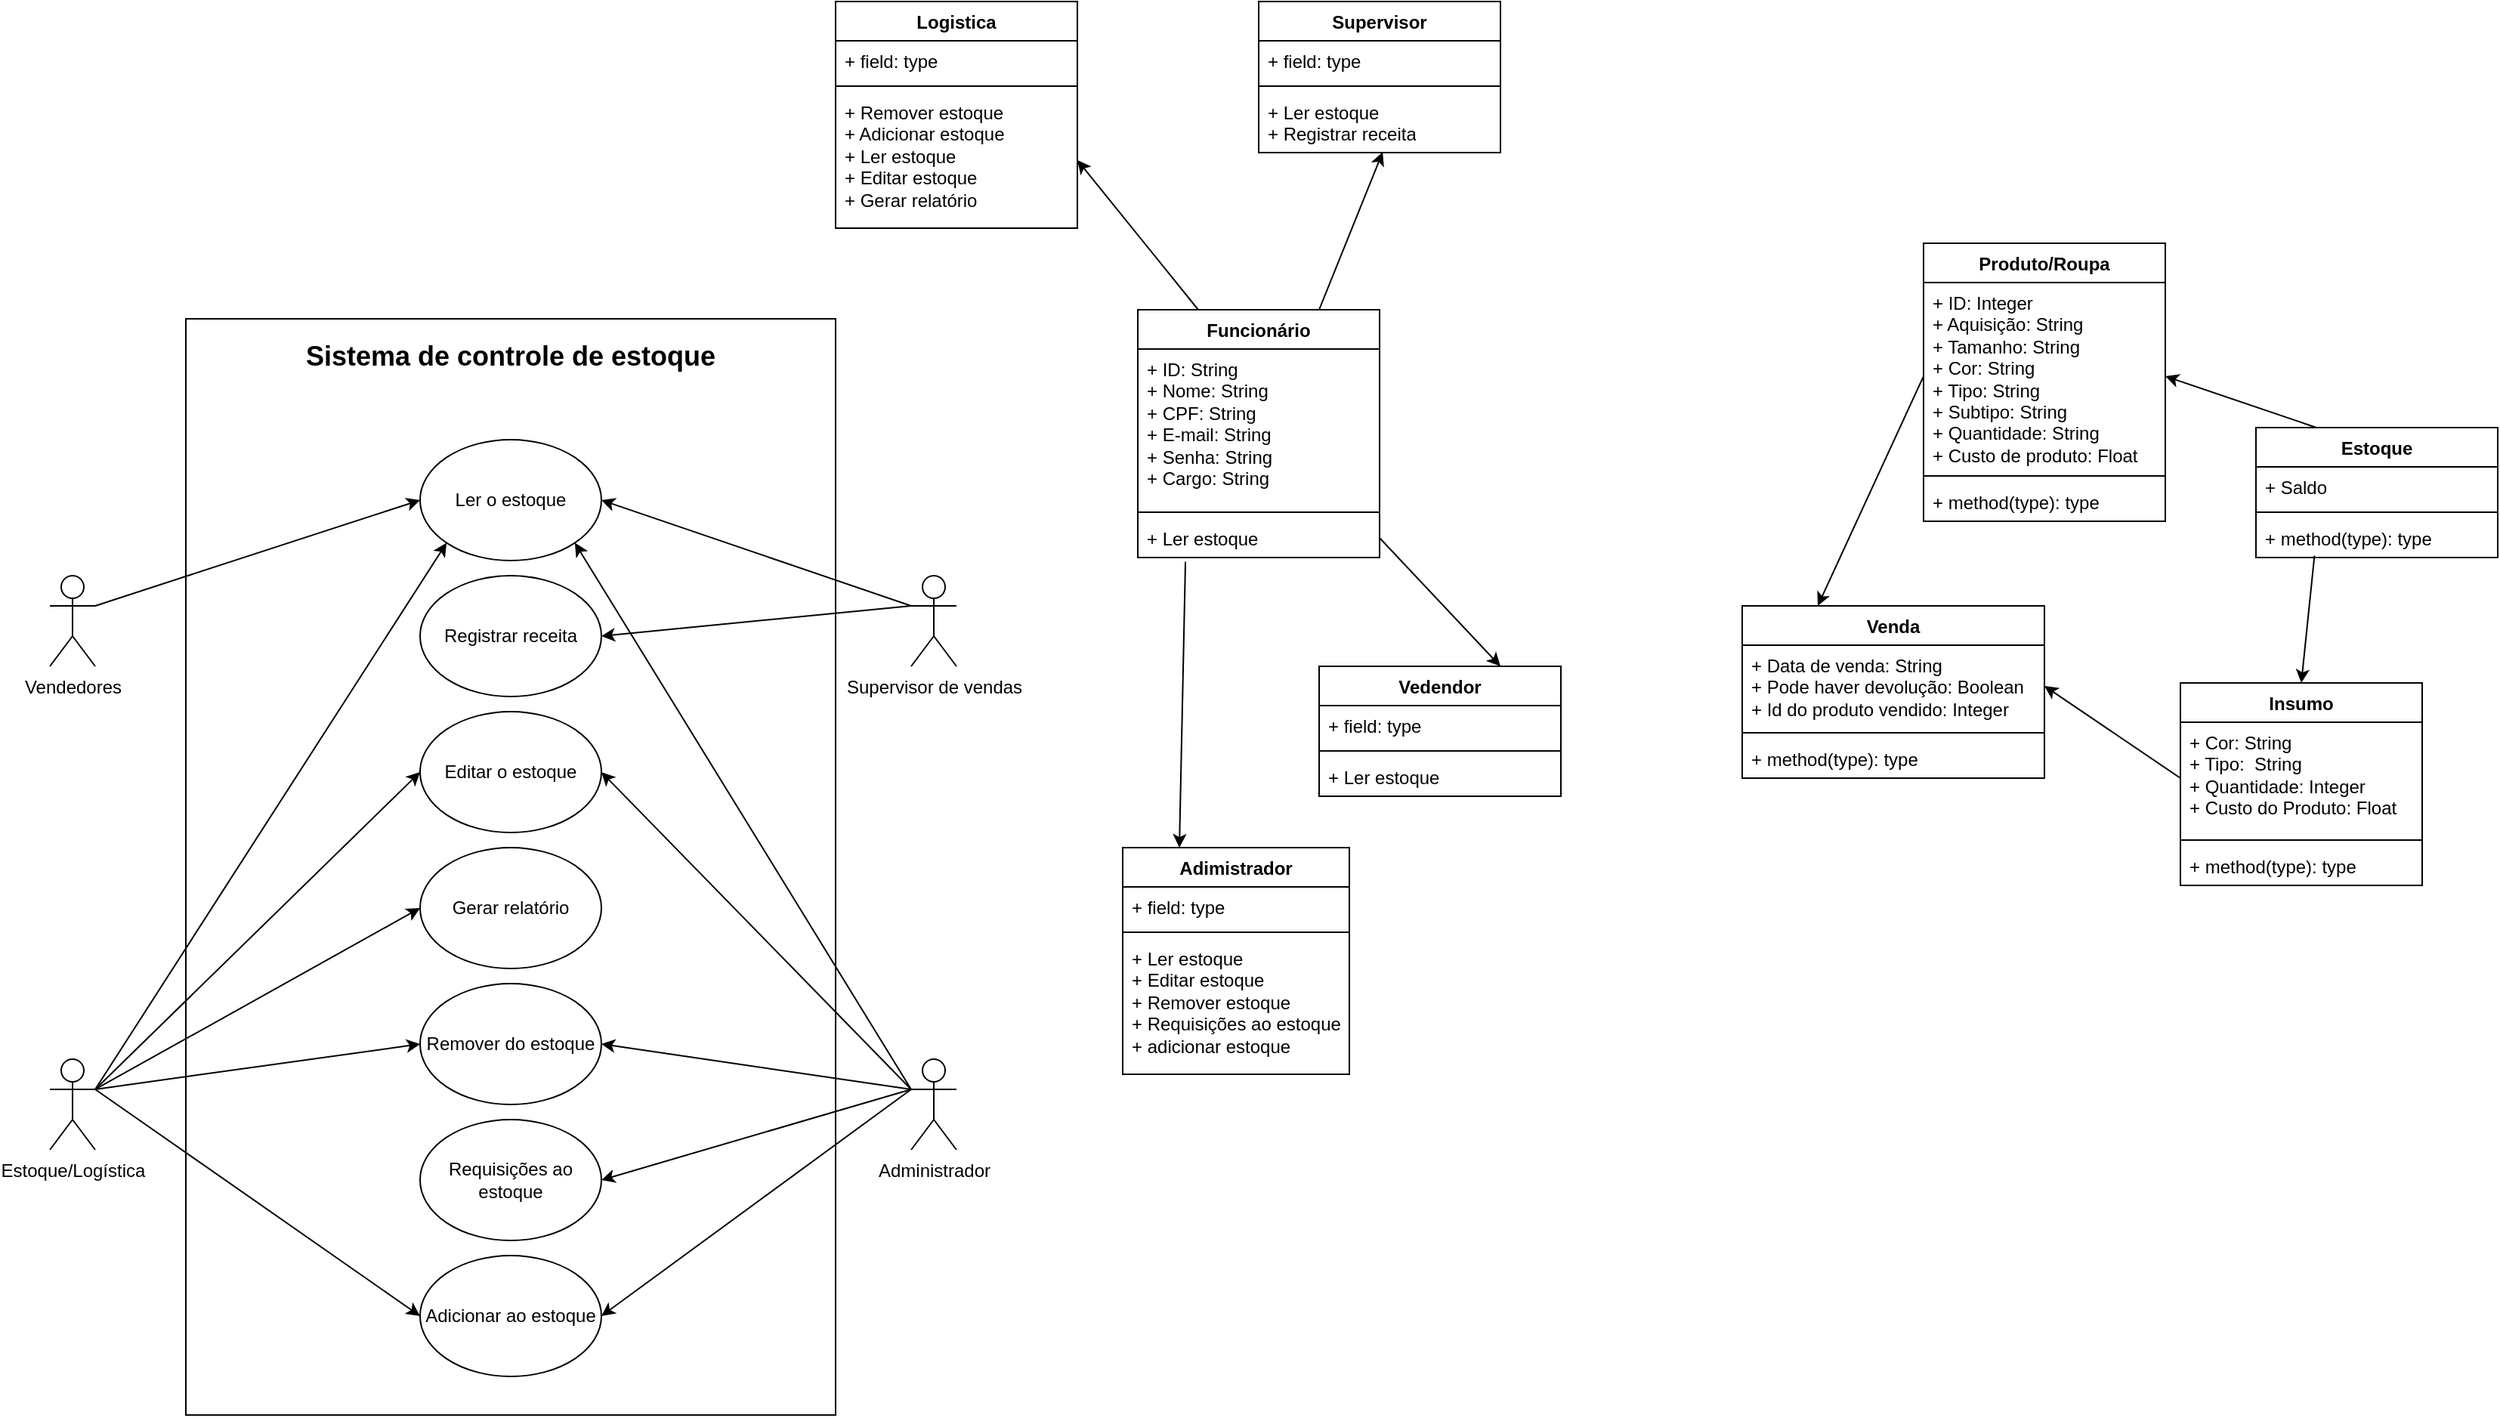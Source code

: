 <mxfile version="26.2.9">
  <diagram name="Página-1" id="xKmFslDyzq5Ru9HMgcNt">
    <mxGraphModel dx="2590" dy="2625" grid="1" gridSize="10" guides="1" tooltips="1" connect="1" arrows="1" fold="1" page="1" pageScale="1" pageWidth="1600" pageHeight="1200" math="0" shadow="0">
      <root>
        <mxCell id="0" />
        <mxCell id="1" parent="0" />
        <mxCell id="pr-d0naH3m2BM9bTAOtf-1" value="" style="rounded=0;whiteSpace=wrap;html=1;rotation=90;" vertex="1" parent="1">
          <mxGeometry x="62.24" y="197.77" width="725.53" height="430" as="geometry" />
        </mxCell>
        <mxCell id="pr-d0naH3m2BM9bTAOtf-2" style="edgeStyle=none;rounded=0;orthogonalLoop=1;jettySize=auto;html=1;exitX=1;exitY=0.333;exitDx=0;exitDy=0;exitPerimeter=0;entryX=0;entryY=0.5;entryDx=0;entryDy=0;" edge="1" parent="1" source="pr-d0naH3m2BM9bTAOtf-3" target="pr-d0naH3m2BM9bTAOtf-4">
          <mxGeometry relative="1" as="geometry" />
        </mxCell>
        <mxCell id="pr-d0naH3m2BM9bTAOtf-3" value="Vendedores" style="shape=umlActor;verticalLabelPosition=bottom;verticalAlign=top;html=1;outlineConnect=0;" vertex="1" parent="1">
          <mxGeometry x="120" y="220" width="30" height="60" as="geometry" />
        </mxCell>
        <mxCell id="pr-d0naH3m2BM9bTAOtf-4" value="Ler o estoque" style="ellipse;whiteSpace=wrap;html=1;" vertex="1" parent="1">
          <mxGeometry x="365" y="130" width="120" height="80" as="geometry" />
        </mxCell>
        <mxCell id="pr-d0naH3m2BM9bTAOtf-5" style="edgeStyle=none;rounded=0;orthogonalLoop=1;jettySize=auto;html=1;exitX=0;exitY=0.333;exitDx=0;exitDy=0;exitPerimeter=0;entryX=1;entryY=0.5;entryDx=0;entryDy=0;" edge="1" parent="1" source="pr-d0naH3m2BM9bTAOtf-7" target="pr-d0naH3m2BM9bTAOtf-4">
          <mxGeometry relative="1" as="geometry" />
        </mxCell>
        <mxCell id="pr-d0naH3m2BM9bTAOtf-6" style="edgeStyle=none;rounded=0;orthogonalLoop=1;jettySize=auto;html=1;exitX=0;exitY=0.333;exitDx=0;exitDy=0;exitPerimeter=0;entryX=1;entryY=0.5;entryDx=0;entryDy=0;" edge="1" parent="1" source="pr-d0naH3m2BM9bTAOtf-7" target="pr-d0naH3m2BM9bTAOtf-9">
          <mxGeometry relative="1" as="geometry" />
        </mxCell>
        <mxCell id="pr-d0naH3m2BM9bTAOtf-7" value="Supervisor de vendas" style="shape=umlActor;verticalLabelPosition=bottom;verticalAlign=top;html=1;outlineConnect=0;" vertex="1" parent="1">
          <mxGeometry x="690" y="220" width="30" height="60" as="geometry" />
        </mxCell>
        <mxCell id="pr-d0naH3m2BM9bTAOtf-8" value="&lt;font style=&quot;font-size: 18px;&quot;&gt;&lt;b&gt;Sistema de controle de estoque&lt;/b&gt;&lt;/font&gt;" style="text;html=1;align=center;verticalAlign=middle;whiteSpace=wrap;rounded=0;" vertex="1" parent="1">
          <mxGeometry x="220" y="60" width="410" height="30" as="geometry" />
        </mxCell>
        <mxCell id="pr-d0naH3m2BM9bTAOtf-9" value="Registrar receita" style="ellipse;whiteSpace=wrap;html=1;" vertex="1" parent="1">
          <mxGeometry x="365" y="220" width="120" height="80" as="geometry" />
        </mxCell>
        <mxCell id="pr-d0naH3m2BM9bTAOtf-10" style="edgeStyle=none;rounded=0;orthogonalLoop=1;jettySize=auto;html=1;exitX=1;exitY=0.333;exitDx=0;exitDy=0;exitPerimeter=0;entryX=0;entryY=0.5;entryDx=0;entryDy=0;" edge="1" parent="1" source="pr-d0naH3m2BM9bTAOtf-15" target="pr-d0naH3m2BM9bTAOtf-16">
          <mxGeometry relative="1" as="geometry" />
        </mxCell>
        <mxCell id="pr-d0naH3m2BM9bTAOtf-11" style="edgeStyle=none;rounded=0;orthogonalLoop=1;jettySize=auto;html=1;exitX=1;exitY=0.333;exitDx=0;exitDy=0;exitPerimeter=0;entryX=0;entryY=1;entryDx=0;entryDy=0;" edge="1" parent="1" source="pr-d0naH3m2BM9bTAOtf-15" target="pr-d0naH3m2BM9bTAOtf-4">
          <mxGeometry relative="1" as="geometry" />
        </mxCell>
        <mxCell id="pr-d0naH3m2BM9bTAOtf-12" style="edgeStyle=none;rounded=0;orthogonalLoop=1;jettySize=auto;html=1;exitX=1;exitY=0.333;exitDx=0;exitDy=0;exitPerimeter=0;entryX=0;entryY=0.5;entryDx=0;entryDy=0;" edge="1" parent="1" source="pr-d0naH3m2BM9bTAOtf-15" target="pr-d0naH3m2BM9bTAOtf-23">
          <mxGeometry relative="1" as="geometry" />
        </mxCell>
        <mxCell id="pr-d0naH3m2BM9bTAOtf-13" style="edgeStyle=none;rounded=0;orthogonalLoop=1;jettySize=auto;html=1;exitX=1;exitY=0.333;exitDx=0;exitDy=0;exitPerimeter=0;entryX=0;entryY=0.5;entryDx=0;entryDy=0;" edge="1" parent="1" source="pr-d0naH3m2BM9bTAOtf-15" target="pr-d0naH3m2BM9bTAOtf-25">
          <mxGeometry relative="1" as="geometry" />
        </mxCell>
        <mxCell id="pr-d0naH3m2BM9bTAOtf-14" style="edgeStyle=none;rounded=0;orthogonalLoop=1;jettySize=auto;html=1;exitX=1;exitY=0.333;exitDx=0;exitDy=0;exitPerimeter=0;entryX=0;entryY=0.5;entryDx=0;entryDy=0;" edge="1" parent="1" source="pr-d0naH3m2BM9bTAOtf-15" target="pr-d0naH3m2BM9bTAOtf-26">
          <mxGeometry relative="1" as="geometry" />
        </mxCell>
        <mxCell id="pr-d0naH3m2BM9bTAOtf-15" value="Estoque/Logística" style="shape=umlActor;verticalLabelPosition=bottom;verticalAlign=top;html=1;outlineConnect=0;" vertex="1" parent="1">
          <mxGeometry x="120" y="540" width="30" height="60" as="geometry" />
        </mxCell>
        <mxCell id="pr-d0naH3m2BM9bTAOtf-16" value="Editar o estoque" style="ellipse;whiteSpace=wrap;html=1;" vertex="1" parent="1">
          <mxGeometry x="365" y="310" width="120" height="80" as="geometry" />
        </mxCell>
        <mxCell id="pr-d0naH3m2BM9bTAOtf-17" style="edgeStyle=none;rounded=0;orthogonalLoop=1;jettySize=auto;html=1;exitX=0;exitY=0.333;exitDx=0;exitDy=0;exitPerimeter=0;entryX=1;entryY=1;entryDx=0;entryDy=0;" edge="1" parent="1" source="pr-d0naH3m2BM9bTAOtf-22" target="pr-d0naH3m2BM9bTAOtf-4">
          <mxGeometry relative="1" as="geometry" />
        </mxCell>
        <mxCell id="pr-d0naH3m2BM9bTAOtf-18" style="edgeStyle=none;rounded=0;orthogonalLoop=1;jettySize=auto;html=1;exitX=0;exitY=0.333;exitDx=0;exitDy=0;exitPerimeter=0;entryX=1;entryY=0.5;entryDx=0;entryDy=0;" edge="1" parent="1" source="pr-d0naH3m2BM9bTAOtf-22" target="pr-d0naH3m2BM9bTAOtf-16">
          <mxGeometry relative="1" as="geometry" />
        </mxCell>
        <mxCell id="pr-d0naH3m2BM9bTAOtf-19" style="edgeStyle=none;rounded=0;orthogonalLoop=1;jettySize=auto;html=1;exitX=0;exitY=0.333;exitDx=0;exitDy=0;exitPerimeter=0;entryX=1;entryY=0.5;entryDx=0;entryDy=0;" edge="1" parent="1" source="pr-d0naH3m2BM9bTAOtf-22" target="pr-d0naH3m2BM9bTAOtf-24">
          <mxGeometry relative="1" as="geometry" />
        </mxCell>
        <mxCell id="pr-d0naH3m2BM9bTAOtf-20" style="edgeStyle=none;rounded=0;orthogonalLoop=1;jettySize=auto;html=1;exitX=0;exitY=0.333;exitDx=0;exitDy=0;exitPerimeter=0;entryX=1;entryY=0.5;entryDx=0;entryDy=0;" edge="1" parent="1" source="pr-d0naH3m2BM9bTAOtf-22" target="pr-d0naH3m2BM9bTAOtf-25">
          <mxGeometry relative="1" as="geometry" />
        </mxCell>
        <mxCell id="pr-d0naH3m2BM9bTAOtf-21" style="edgeStyle=none;rounded=0;orthogonalLoop=1;jettySize=auto;html=1;exitX=0;exitY=0.333;exitDx=0;exitDy=0;exitPerimeter=0;entryX=1;entryY=0.5;entryDx=0;entryDy=0;" edge="1" parent="1" source="pr-d0naH3m2BM9bTAOtf-22" target="pr-d0naH3m2BM9bTAOtf-26">
          <mxGeometry relative="1" as="geometry" />
        </mxCell>
        <mxCell id="pr-d0naH3m2BM9bTAOtf-22" value="Administrador" style="shape=umlActor;verticalLabelPosition=bottom;verticalAlign=top;html=1;outlineConnect=0;" vertex="1" parent="1">
          <mxGeometry x="690" y="540" width="30" height="60" as="geometry" />
        </mxCell>
        <mxCell id="pr-d0naH3m2BM9bTAOtf-23" value="Gerar relatório" style="ellipse;whiteSpace=wrap;html=1;" vertex="1" parent="1">
          <mxGeometry x="365" y="400" width="120" height="80" as="geometry" />
        </mxCell>
        <mxCell id="pr-d0naH3m2BM9bTAOtf-24" value="Requisições ao estoque" style="ellipse;whiteSpace=wrap;html=1;" vertex="1" parent="1">
          <mxGeometry x="365" y="580" width="120" height="80" as="geometry" />
        </mxCell>
        <mxCell id="pr-d0naH3m2BM9bTAOtf-25" value="Adicionar ao estoque" style="ellipse;whiteSpace=wrap;html=1;" vertex="1" parent="1">
          <mxGeometry x="365" y="670" width="120" height="80" as="geometry" />
        </mxCell>
        <mxCell id="pr-d0naH3m2BM9bTAOtf-26" value="Remover do estoque" style="ellipse;whiteSpace=wrap;html=1;" vertex="1" parent="1">
          <mxGeometry x="365" y="490" width="120" height="80" as="geometry" />
        </mxCell>
        <mxCell id="pr-d0naH3m2BM9bTAOtf-27" style="edgeStyle=none;rounded=0;orthogonalLoop=1;jettySize=auto;html=1;exitX=0.25;exitY=0;exitDx=0;exitDy=0;entryX=1;entryY=0.5;entryDx=0;entryDy=0;" edge="1" parent="1" source="pr-d0naH3m2BM9bTAOtf-28" target="pr-d0naH3m2BM9bTAOtf-44">
          <mxGeometry relative="1" as="geometry" />
        </mxCell>
        <mxCell id="pr-d0naH3m2BM9bTAOtf-28" value="Funcionário" style="swimlane;fontStyle=1;align=center;verticalAlign=top;childLayout=stackLayout;horizontal=1;startSize=26;horizontalStack=0;resizeParent=1;resizeParentMax=0;resizeLast=0;collapsible=1;marginBottom=0;whiteSpace=wrap;html=1;" vertex="1" parent="1">
          <mxGeometry x="840" y="44" width="160" height="164" as="geometry" />
        </mxCell>
        <mxCell id="pr-d0naH3m2BM9bTAOtf-29" value="+ ID: String&lt;div&gt;+ Nome: String&lt;/div&gt;&lt;div&gt;+ CPF: String&lt;/div&gt;&lt;div&gt;+ E-mail: String&lt;/div&gt;&lt;div&gt;+ Senha: String&lt;/div&gt;&lt;div&gt;+ Cargo: String&lt;/div&gt;" style="text;strokeColor=none;fillColor=none;align=left;verticalAlign=top;spacingLeft=4;spacingRight=4;overflow=hidden;rotatable=0;points=[[0,0.5],[1,0.5]];portConstraint=eastwest;whiteSpace=wrap;html=1;" vertex="1" parent="pr-d0naH3m2BM9bTAOtf-28">
          <mxGeometry y="26" width="160" height="104" as="geometry" />
        </mxCell>
        <mxCell id="pr-d0naH3m2BM9bTAOtf-30" value="" style="line;strokeWidth=1;fillColor=none;align=left;verticalAlign=middle;spacingTop=-1;spacingLeft=3;spacingRight=3;rotatable=0;labelPosition=right;points=[];portConstraint=eastwest;strokeColor=inherit;" vertex="1" parent="pr-d0naH3m2BM9bTAOtf-28">
          <mxGeometry y="130" width="160" height="8" as="geometry" />
        </mxCell>
        <mxCell id="pr-d0naH3m2BM9bTAOtf-31" value="+ Ler estoque" style="text;strokeColor=none;fillColor=none;align=left;verticalAlign=top;spacingLeft=4;spacingRight=4;overflow=hidden;rotatable=0;points=[[0,0.5],[1,0.5]];portConstraint=eastwest;whiteSpace=wrap;html=1;" vertex="1" parent="pr-d0naH3m2BM9bTAOtf-28">
          <mxGeometry y="138" width="160" height="26" as="geometry" />
        </mxCell>
        <mxCell id="pr-d0naH3m2BM9bTAOtf-32" value="Produto/Roupa" style="swimlane;fontStyle=1;align=center;verticalAlign=top;childLayout=stackLayout;horizontal=1;startSize=26;horizontalStack=0;resizeParent=1;resizeParentMax=0;resizeLast=0;collapsible=1;marginBottom=0;whiteSpace=wrap;html=1;" vertex="1" parent="1">
          <mxGeometry x="1360" width="160" height="184" as="geometry" />
        </mxCell>
        <mxCell id="pr-d0naH3m2BM9bTAOtf-33" value="+ ID: Integer&lt;div&gt;+ Aquisição: String&lt;/div&gt;&lt;div&gt;+ Tamanho: String&lt;/div&gt;&lt;div&gt;+ Cor: String&lt;/div&gt;&lt;div&gt;+ Tipo: String&lt;/div&gt;&lt;div&gt;+ Subtipo: String&lt;/div&gt;&lt;div&gt;+ Quantidade: String&lt;/div&gt;&lt;div&gt;+ Custo de produto: Float&lt;/div&gt;" style="text;strokeColor=none;fillColor=none;align=left;verticalAlign=top;spacingLeft=4;spacingRight=4;overflow=hidden;rotatable=0;points=[[0,0.5],[1,0.5]];portConstraint=eastwest;whiteSpace=wrap;html=1;" vertex="1" parent="pr-d0naH3m2BM9bTAOtf-32">
          <mxGeometry y="26" width="160" height="124" as="geometry" />
        </mxCell>
        <mxCell id="pr-d0naH3m2BM9bTAOtf-34" value="" style="line;strokeWidth=1;fillColor=none;align=left;verticalAlign=middle;spacingTop=-1;spacingLeft=3;spacingRight=3;rotatable=0;labelPosition=right;points=[];portConstraint=eastwest;strokeColor=inherit;" vertex="1" parent="pr-d0naH3m2BM9bTAOtf-32">
          <mxGeometry y="150" width="160" height="8" as="geometry" />
        </mxCell>
        <mxCell id="pr-d0naH3m2BM9bTAOtf-35" value="+ method(type): type" style="text;strokeColor=none;fillColor=none;align=left;verticalAlign=top;spacingLeft=4;spacingRight=4;overflow=hidden;rotatable=0;points=[[0,0.5],[1,0.5]];portConstraint=eastwest;whiteSpace=wrap;html=1;" vertex="1" parent="pr-d0naH3m2BM9bTAOtf-32">
          <mxGeometry y="158" width="160" height="26" as="geometry" />
        </mxCell>
        <mxCell id="pr-d0naH3m2BM9bTAOtf-36" value="Vedendor" style="swimlane;fontStyle=1;align=center;verticalAlign=top;childLayout=stackLayout;horizontal=1;startSize=26;horizontalStack=0;resizeParent=1;resizeParentMax=0;resizeLast=0;collapsible=1;marginBottom=0;whiteSpace=wrap;html=1;" vertex="1" parent="1">
          <mxGeometry x="960" y="280" width="160" height="86" as="geometry" />
        </mxCell>
        <mxCell id="pr-d0naH3m2BM9bTAOtf-37" value="+ field: type" style="text;strokeColor=none;fillColor=none;align=left;verticalAlign=top;spacingLeft=4;spacingRight=4;overflow=hidden;rotatable=0;points=[[0,0.5],[1,0.5]];portConstraint=eastwest;whiteSpace=wrap;html=1;" vertex="1" parent="pr-d0naH3m2BM9bTAOtf-36">
          <mxGeometry y="26" width="160" height="26" as="geometry" />
        </mxCell>
        <mxCell id="pr-d0naH3m2BM9bTAOtf-38" value="" style="line;strokeWidth=1;fillColor=none;align=left;verticalAlign=middle;spacingTop=-1;spacingLeft=3;spacingRight=3;rotatable=0;labelPosition=right;points=[];portConstraint=eastwest;strokeColor=inherit;" vertex="1" parent="pr-d0naH3m2BM9bTAOtf-36">
          <mxGeometry y="52" width="160" height="8" as="geometry" />
        </mxCell>
        <mxCell id="pr-d0naH3m2BM9bTAOtf-39" value="+ Ler estoque" style="text;strokeColor=none;fillColor=none;align=left;verticalAlign=top;spacingLeft=4;spacingRight=4;overflow=hidden;rotatable=0;points=[[0,0.5],[1,0.5]];portConstraint=eastwest;whiteSpace=wrap;html=1;" vertex="1" parent="pr-d0naH3m2BM9bTAOtf-36">
          <mxGeometry y="60" width="160" height="26" as="geometry" />
        </mxCell>
        <mxCell id="pr-d0naH3m2BM9bTAOtf-40" value="" style="endArrow=classic;html=1;rounded=0;entryX=0.75;entryY=0;entryDx=0;entryDy=0;exitX=1;exitY=0.5;exitDx=0;exitDy=0;" edge="1" parent="1" source="pr-d0naH3m2BM9bTAOtf-31" target="pr-d0naH3m2BM9bTAOtf-36">
          <mxGeometry width="50" height="50" relative="1" as="geometry">
            <mxPoint x="990" y="280" as="sourcePoint" />
            <mxPoint x="1040" y="230" as="targetPoint" />
          </mxGeometry>
        </mxCell>
        <mxCell id="pr-d0naH3m2BM9bTAOtf-41" value="Logistica" style="swimlane;fontStyle=1;align=center;verticalAlign=top;childLayout=stackLayout;horizontal=1;startSize=26;horizontalStack=0;resizeParent=1;resizeParentMax=0;resizeLast=0;collapsible=1;marginBottom=0;whiteSpace=wrap;html=1;" vertex="1" parent="1">
          <mxGeometry x="640" y="-160" width="160" height="150" as="geometry" />
        </mxCell>
        <mxCell id="pr-d0naH3m2BM9bTAOtf-42" value="+ field: type" style="text;strokeColor=none;fillColor=none;align=left;verticalAlign=top;spacingLeft=4;spacingRight=4;overflow=hidden;rotatable=0;points=[[0,0.5],[1,0.5]];portConstraint=eastwest;whiteSpace=wrap;html=1;" vertex="1" parent="pr-d0naH3m2BM9bTAOtf-41">
          <mxGeometry y="26" width="160" height="26" as="geometry" />
        </mxCell>
        <mxCell id="pr-d0naH3m2BM9bTAOtf-43" value="" style="line;strokeWidth=1;fillColor=none;align=left;verticalAlign=middle;spacingTop=-1;spacingLeft=3;spacingRight=3;rotatable=0;labelPosition=right;points=[];portConstraint=eastwest;strokeColor=inherit;" vertex="1" parent="pr-d0naH3m2BM9bTAOtf-41">
          <mxGeometry y="52" width="160" height="8" as="geometry" />
        </mxCell>
        <mxCell id="pr-d0naH3m2BM9bTAOtf-44" value="+ Remover estoque&lt;div&gt;+ Adicionar estoque&lt;/div&gt;&lt;div&gt;+ Ler estoque&lt;/div&gt;&lt;div&gt;+ Editar estoque&lt;/div&gt;&lt;div&gt;+ Gerar relatório&lt;/div&gt;" style="text;strokeColor=none;fillColor=none;align=left;verticalAlign=top;spacingLeft=4;spacingRight=4;overflow=hidden;rotatable=0;points=[[0,0.5],[1,0.5]];portConstraint=eastwest;whiteSpace=wrap;html=1;" vertex="1" parent="pr-d0naH3m2BM9bTAOtf-41">
          <mxGeometry y="60" width="160" height="90" as="geometry" />
        </mxCell>
        <mxCell id="pr-d0naH3m2BM9bTAOtf-45" value="Supervisor" style="swimlane;fontStyle=1;align=center;verticalAlign=top;childLayout=stackLayout;horizontal=1;startSize=26;horizontalStack=0;resizeParent=1;resizeParentMax=0;resizeLast=0;collapsible=1;marginBottom=0;whiteSpace=wrap;html=1;" vertex="1" parent="1">
          <mxGeometry x="920" y="-160" width="160" height="100" as="geometry" />
        </mxCell>
        <mxCell id="pr-d0naH3m2BM9bTAOtf-46" value="+ field: type" style="text;strokeColor=none;fillColor=none;align=left;verticalAlign=top;spacingLeft=4;spacingRight=4;overflow=hidden;rotatable=0;points=[[0,0.5],[1,0.5]];portConstraint=eastwest;whiteSpace=wrap;html=1;" vertex="1" parent="pr-d0naH3m2BM9bTAOtf-45">
          <mxGeometry y="26" width="160" height="26" as="geometry" />
        </mxCell>
        <mxCell id="pr-d0naH3m2BM9bTAOtf-47" value="" style="line;strokeWidth=1;fillColor=none;align=left;verticalAlign=middle;spacingTop=-1;spacingLeft=3;spacingRight=3;rotatable=0;labelPosition=right;points=[];portConstraint=eastwest;strokeColor=inherit;" vertex="1" parent="pr-d0naH3m2BM9bTAOtf-45">
          <mxGeometry y="52" width="160" height="8" as="geometry" />
        </mxCell>
        <mxCell id="pr-d0naH3m2BM9bTAOtf-48" value="+ Ler estoque&lt;div&gt;+ Registrar receita&lt;/div&gt;" style="text;strokeColor=none;fillColor=none;align=left;verticalAlign=top;spacingLeft=4;spacingRight=4;overflow=hidden;rotatable=0;points=[[0,0.5],[1,0.5]];portConstraint=eastwest;whiteSpace=wrap;html=1;" vertex="1" parent="pr-d0naH3m2BM9bTAOtf-45">
          <mxGeometry y="60" width="160" height="40" as="geometry" />
        </mxCell>
        <mxCell id="pr-d0naH3m2BM9bTAOtf-49" style="edgeStyle=none;rounded=0;orthogonalLoop=1;jettySize=auto;html=1;exitX=0.75;exitY=0;exitDx=0;exitDy=0;entryX=0.513;entryY=0.99;entryDx=0;entryDy=0;entryPerimeter=0;" edge="1" parent="1" source="pr-d0naH3m2BM9bTAOtf-28" target="pr-d0naH3m2BM9bTAOtf-48">
          <mxGeometry relative="1" as="geometry" />
        </mxCell>
        <mxCell id="pr-d0naH3m2BM9bTAOtf-50" value="Adimistrador" style="swimlane;fontStyle=1;align=center;verticalAlign=top;childLayout=stackLayout;horizontal=1;startSize=26;horizontalStack=0;resizeParent=1;resizeParentMax=0;resizeLast=0;collapsible=1;marginBottom=0;whiteSpace=wrap;html=1;" vertex="1" parent="1">
          <mxGeometry x="830" y="400" width="150" height="150" as="geometry" />
        </mxCell>
        <mxCell id="pr-d0naH3m2BM9bTAOtf-51" value="+ field: type" style="text;strokeColor=none;fillColor=none;align=left;verticalAlign=top;spacingLeft=4;spacingRight=4;overflow=hidden;rotatable=0;points=[[0,0.5],[1,0.5]];portConstraint=eastwest;whiteSpace=wrap;html=1;" vertex="1" parent="pr-d0naH3m2BM9bTAOtf-50">
          <mxGeometry y="26" width="150" height="26" as="geometry" />
        </mxCell>
        <mxCell id="pr-d0naH3m2BM9bTAOtf-52" value="" style="line;strokeWidth=1;fillColor=none;align=left;verticalAlign=middle;spacingTop=-1;spacingLeft=3;spacingRight=3;rotatable=0;labelPosition=right;points=[];portConstraint=eastwest;strokeColor=inherit;" vertex="1" parent="pr-d0naH3m2BM9bTAOtf-50">
          <mxGeometry y="52" width="150" height="8" as="geometry" />
        </mxCell>
        <mxCell id="pr-d0naH3m2BM9bTAOtf-53" value="+ Ler estoque&lt;div&gt;+ Editar estoque&lt;/div&gt;&lt;div&gt;+ Remover estoque&lt;/div&gt;&lt;div&gt;+ Requisições ao estoque&lt;/div&gt;&lt;div&gt;+ adicionar estoque&lt;/div&gt;" style="text;strokeColor=none;fillColor=none;align=left;verticalAlign=top;spacingLeft=4;spacingRight=4;overflow=hidden;rotatable=0;points=[[0,0.5],[1,0.5]];portConstraint=eastwest;whiteSpace=wrap;html=1;" vertex="1" parent="pr-d0naH3m2BM9bTAOtf-50">
          <mxGeometry y="60" width="150" height="90" as="geometry" />
        </mxCell>
        <mxCell id="pr-d0naH3m2BM9bTAOtf-54" value="" style="endArrow=classic;html=1;rounded=0;entryX=0.25;entryY=0;entryDx=0;entryDy=0;exitX=0.197;exitY=1.108;exitDx=0;exitDy=0;exitPerimeter=0;" edge="1" parent="1" source="pr-d0naH3m2BM9bTAOtf-31" target="pr-d0naH3m2BM9bTAOtf-50">
          <mxGeometry width="50" height="50" relative="1" as="geometry">
            <mxPoint x="740" y="400" as="sourcePoint" />
            <mxPoint x="790" y="350" as="targetPoint" />
          </mxGeometry>
        </mxCell>
        <mxCell id="pr-d0naH3m2BM9bTAOtf-55" value="Insumo" style="swimlane;fontStyle=1;align=center;verticalAlign=top;childLayout=stackLayout;horizontal=1;startSize=26;horizontalStack=0;resizeParent=1;resizeParentMax=0;resizeLast=0;collapsible=1;marginBottom=0;whiteSpace=wrap;html=1;" vertex="1" parent="1">
          <mxGeometry x="1530" y="291" width="160" height="134" as="geometry" />
        </mxCell>
        <mxCell id="pr-d0naH3m2BM9bTAOtf-56" value="+ Cor: String&lt;div&gt;+ Tipo:&amp;nbsp; String&lt;/div&gt;&lt;div&gt;+ Quantidade: Integer&lt;/div&gt;&lt;div&gt;+ Custo do Produto: Float&lt;/div&gt;" style="text;strokeColor=none;fillColor=none;align=left;verticalAlign=top;spacingLeft=4;spacingRight=4;overflow=hidden;rotatable=0;points=[[0,0.5],[1,0.5]];portConstraint=eastwest;whiteSpace=wrap;html=1;" vertex="1" parent="pr-d0naH3m2BM9bTAOtf-55">
          <mxGeometry y="26" width="160" height="74" as="geometry" />
        </mxCell>
        <mxCell id="pr-d0naH3m2BM9bTAOtf-57" value="" style="line;strokeWidth=1;fillColor=none;align=left;verticalAlign=middle;spacingTop=-1;spacingLeft=3;spacingRight=3;rotatable=0;labelPosition=right;points=[];portConstraint=eastwest;strokeColor=inherit;" vertex="1" parent="pr-d0naH3m2BM9bTAOtf-55">
          <mxGeometry y="100" width="160" height="8" as="geometry" />
        </mxCell>
        <mxCell id="pr-d0naH3m2BM9bTAOtf-58" value="+ method(type): type" style="text;strokeColor=none;fillColor=none;align=left;verticalAlign=top;spacingLeft=4;spacingRight=4;overflow=hidden;rotatable=0;points=[[0,0.5],[1,0.5]];portConstraint=eastwest;whiteSpace=wrap;html=1;" vertex="1" parent="pr-d0naH3m2BM9bTAOtf-55">
          <mxGeometry y="108" width="160" height="26" as="geometry" />
        </mxCell>
        <mxCell id="pr-d0naH3m2BM9bTAOtf-59" value="" style="endArrow=classic;html=1;rounded=0;entryX=0.5;entryY=0;entryDx=0;entryDy=0;exitX=0.242;exitY=0.954;exitDx=0;exitDy=0;exitPerimeter=0;" edge="1" parent="1" source="pr-d0naH3m2BM9bTAOtf-64" target="pr-d0naH3m2BM9bTAOtf-55">
          <mxGeometry width="50" height="50" relative="1" as="geometry">
            <mxPoint x="1590" y="230" as="sourcePoint" />
            <mxPoint x="1650" y="150" as="targetPoint" />
          </mxGeometry>
        </mxCell>
        <mxCell id="pr-d0naH3m2BM9bTAOtf-60" style="edgeStyle=none;rounded=0;orthogonalLoop=1;jettySize=auto;html=1;exitX=0.25;exitY=0;exitDx=0;exitDy=0;entryX=1;entryY=0.5;entryDx=0;entryDy=0;" edge="1" parent="1" source="pr-d0naH3m2BM9bTAOtf-61" target="pr-d0naH3m2BM9bTAOtf-33">
          <mxGeometry relative="1" as="geometry" />
        </mxCell>
        <mxCell id="pr-d0naH3m2BM9bTAOtf-61" value="Estoque" style="swimlane;fontStyle=1;align=center;verticalAlign=top;childLayout=stackLayout;horizontal=1;startSize=26;horizontalStack=0;resizeParent=1;resizeParentMax=0;resizeLast=0;collapsible=1;marginBottom=0;whiteSpace=wrap;html=1;" vertex="1" parent="1">
          <mxGeometry x="1580" y="122" width="160" height="86" as="geometry" />
        </mxCell>
        <mxCell id="pr-d0naH3m2BM9bTAOtf-62" value="+ Saldo" style="text;strokeColor=none;fillColor=none;align=left;verticalAlign=top;spacingLeft=4;spacingRight=4;overflow=hidden;rotatable=0;points=[[0,0.5],[1,0.5]];portConstraint=eastwest;whiteSpace=wrap;html=1;" vertex="1" parent="pr-d0naH3m2BM9bTAOtf-61">
          <mxGeometry y="26" width="160" height="26" as="geometry" />
        </mxCell>
        <mxCell id="pr-d0naH3m2BM9bTAOtf-63" value="" style="line;strokeWidth=1;fillColor=none;align=left;verticalAlign=middle;spacingTop=-1;spacingLeft=3;spacingRight=3;rotatable=0;labelPosition=right;points=[];portConstraint=eastwest;strokeColor=inherit;" vertex="1" parent="pr-d0naH3m2BM9bTAOtf-61">
          <mxGeometry y="52" width="160" height="8" as="geometry" />
        </mxCell>
        <mxCell id="pr-d0naH3m2BM9bTAOtf-64" value="+ method(type): type" style="text;strokeColor=none;fillColor=none;align=left;verticalAlign=top;spacingLeft=4;spacingRight=4;overflow=hidden;rotatable=0;points=[[0,0.5],[1,0.5]];portConstraint=eastwest;whiteSpace=wrap;html=1;" vertex="1" parent="pr-d0naH3m2BM9bTAOtf-61">
          <mxGeometry y="60" width="160" height="26" as="geometry" />
        </mxCell>
        <mxCell id="pr-d0naH3m2BM9bTAOtf-65" value="Venda" style="swimlane;fontStyle=1;align=center;verticalAlign=top;childLayout=stackLayout;horizontal=1;startSize=26;horizontalStack=0;resizeParent=1;resizeParentMax=0;resizeLast=0;collapsible=1;marginBottom=0;whiteSpace=wrap;html=1;" vertex="1" parent="1">
          <mxGeometry x="1240" y="240" width="200" height="114" as="geometry" />
        </mxCell>
        <mxCell id="pr-d0naH3m2BM9bTAOtf-66" value="+ Data de venda: String&lt;div&gt;+ Pode haver devolução: Boolean&lt;/div&gt;&lt;div&gt;+ Id do produto vendido: Integer&lt;/div&gt;" style="text;strokeColor=none;fillColor=none;align=left;verticalAlign=top;spacingLeft=4;spacingRight=4;overflow=hidden;rotatable=0;points=[[0,0.5],[1,0.5]];portConstraint=eastwest;whiteSpace=wrap;html=1;" vertex="1" parent="pr-d0naH3m2BM9bTAOtf-65">
          <mxGeometry y="26" width="200" height="54" as="geometry" />
        </mxCell>
        <mxCell id="pr-d0naH3m2BM9bTAOtf-67" value="" style="line;strokeWidth=1;fillColor=none;align=left;verticalAlign=middle;spacingTop=-1;spacingLeft=3;spacingRight=3;rotatable=0;labelPosition=right;points=[];portConstraint=eastwest;strokeColor=inherit;" vertex="1" parent="pr-d0naH3m2BM9bTAOtf-65">
          <mxGeometry y="80" width="200" height="8" as="geometry" />
        </mxCell>
        <mxCell id="pr-d0naH3m2BM9bTAOtf-68" value="+ method(type): type" style="text;strokeColor=none;fillColor=none;align=left;verticalAlign=top;spacingLeft=4;spacingRight=4;overflow=hidden;rotatable=0;points=[[0,0.5],[1,0.5]];portConstraint=eastwest;whiteSpace=wrap;html=1;" vertex="1" parent="pr-d0naH3m2BM9bTAOtf-65">
          <mxGeometry y="88" width="200" height="26" as="geometry" />
        </mxCell>
        <mxCell id="pr-d0naH3m2BM9bTAOtf-69" style="edgeStyle=none;rounded=0;orthogonalLoop=1;jettySize=auto;html=1;exitX=0;exitY=0.5;exitDx=0;exitDy=0;entryX=1;entryY=0.5;entryDx=0;entryDy=0;" edge="1" parent="1" source="pr-d0naH3m2BM9bTAOtf-56" target="pr-d0naH3m2BM9bTAOtf-66">
          <mxGeometry relative="1" as="geometry" />
        </mxCell>
        <mxCell id="pr-d0naH3m2BM9bTAOtf-70" style="edgeStyle=none;rounded=0;orthogonalLoop=1;jettySize=auto;html=1;exitX=0;exitY=0.5;exitDx=0;exitDy=0;entryX=0.25;entryY=0;entryDx=0;entryDy=0;" edge="1" parent="1" source="pr-d0naH3m2BM9bTAOtf-33" target="pr-d0naH3m2BM9bTAOtf-65">
          <mxGeometry relative="1" as="geometry" />
        </mxCell>
      </root>
    </mxGraphModel>
  </diagram>
</mxfile>
